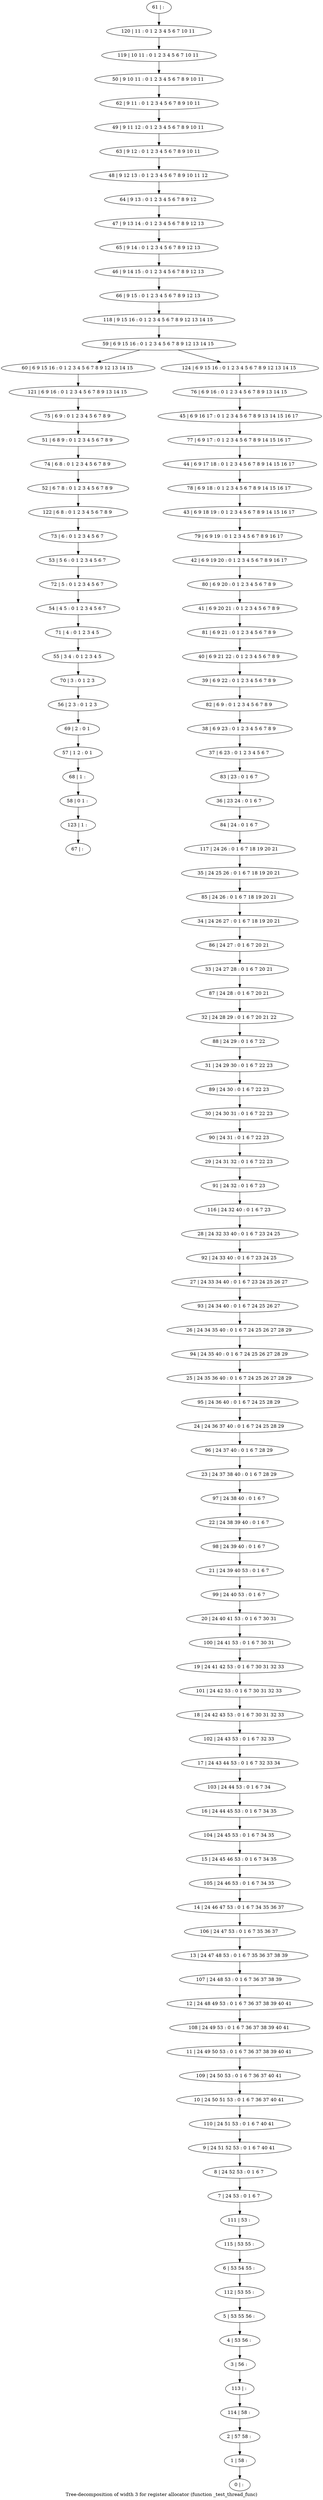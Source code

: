 digraph G {
graph [label="Tree-decomposition of width 3 for register allocator (function _test_thread_func)"]
0[label="0 | : "];
1[label="1 | 58 : "];
2[label="2 | 57 58 : "];
3[label="3 | 56 : "];
4[label="4 | 53 56 : "];
5[label="5 | 53 55 56 : "];
6[label="6 | 53 54 55 : "];
7[label="7 | 24 53 : 0 1 6 7 "];
8[label="8 | 24 52 53 : 0 1 6 7 "];
9[label="9 | 24 51 52 53 : 0 1 6 7 40 41 "];
10[label="10 | 24 50 51 53 : 0 1 6 7 36 37 40 41 "];
11[label="11 | 24 49 50 53 : 0 1 6 7 36 37 38 39 40 41 "];
12[label="12 | 24 48 49 53 : 0 1 6 7 36 37 38 39 40 41 "];
13[label="13 | 24 47 48 53 : 0 1 6 7 35 36 37 38 39 "];
14[label="14 | 24 46 47 53 : 0 1 6 7 34 35 36 37 "];
15[label="15 | 24 45 46 53 : 0 1 6 7 34 35 "];
16[label="16 | 24 44 45 53 : 0 1 6 7 34 35 "];
17[label="17 | 24 43 44 53 : 0 1 6 7 32 33 34 "];
18[label="18 | 24 42 43 53 : 0 1 6 7 30 31 32 33 "];
19[label="19 | 24 41 42 53 : 0 1 6 7 30 31 32 33 "];
20[label="20 | 24 40 41 53 : 0 1 6 7 30 31 "];
21[label="21 | 24 39 40 53 : 0 1 6 7 "];
22[label="22 | 24 38 39 40 : 0 1 6 7 "];
23[label="23 | 24 37 38 40 : 0 1 6 7 28 29 "];
24[label="24 | 24 36 37 40 : 0 1 6 7 24 25 28 29 "];
25[label="25 | 24 35 36 40 : 0 1 6 7 24 25 26 27 28 29 "];
26[label="26 | 24 34 35 40 : 0 1 6 7 24 25 26 27 28 29 "];
27[label="27 | 24 33 34 40 : 0 1 6 7 23 24 25 26 27 "];
28[label="28 | 24 32 33 40 : 0 1 6 7 23 24 25 "];
29[label="29 | 24 31 32 : 0 1 6 7 22 23 "];
30[label="30 | 24 30 31 : 0 1 6 7 22 23 "];
31[label="31 | 24 29 30 : 0 1 6 7 22 23 "];
32[label="32 | 24 28 29 : 0 1 6 7 20 21 22 "];
33[label="33 | 24 27 28 : 0 1 6 7 20 21 "];
34[label="34 | 24 26 27 : 0 1 6 7 18 19 20 21 "];
35[label="35 | 24 25 26 : 0 1 6 7 18 19 20 21 "];
36[label="36 | 23 24 : 0 1 6 7 "];
37[label="37 | 6 23 : 0 1 2 3 4 5 6 7 "];
38[label="38 | 6 9 23 : 0 1 2 3 4 5 6 7 8 9 "];
39[label="39 | 6 9 22 : 0 1 2 3 4 5 6 7 8 9 "];
40[label="40 | 6 9 21 22 : 0 1 2 3 4 5 6 7 8 9 "];
41[label="41 | 6 9 20 21 : 0 1 2 3 4 5 6 7 8 9 "];
42[label="42 | 6 9 19 20 : 0 1 2 3 4 5 6 7 8 9 16 17 "];
43[label="43 | 6 9 18 19 : 0 1 2 3 4 5 6 7 8 9 14 15 16 17 "];
44[label="44 | 6 9 17 18 : 0 1 2 3 4 5 6 7 8 9 14 15 16 17 "];
45[label="45 | 6 9 16 17 : 0 1 2 3 4 5 6 7 8 9 13 14 15 16 17 "];
46[label="46 | 9 14 15 : 0 1 2 3 4 5 6 7 8 9 12 13 "];
47[label="47 | 9 13 14 : 0 1 2 3 4 5 6 7 8 9 12 13 "];
48[label="48 | 9 12 13 : 0 1 2 3 4 5 6 7 8 9 10 11 12 "];
49[label="49 | 9 11 12 : 0 1 2 3 4 5 6 7 8 9 10 11 "];
50[label="50 | 9 10 11 : 0 1 2 3 4 5 6 7 8 9 10 11 "];
51[label="51 | 6 8 9 : 0 1 2 3 4 5 6 7 8 9 "];
52[label="52 | 6 7 8 : 0 1 2 3 4 5 6 7 8 9 "];
53[label="53 | 5 6 : 0 1 2 3 4 5 6 7 "];
54[label="54 | 4 5 : 0 1 2 3 4 5 6 7 "];
55[label="55 | 3 4 : 0 1 2 3 4 5 "];
56[label="56 | 2 3 : 0 1 2 3 "];
57[label="57 | 1 2 : 0 1 "];
58[label="58 | 0 1 : "];
59[label="59 | 6 9 15 16 : 0 1 2 3 4 5 6 7 8 9 12 13 14 15 "];
60[label="60 | 6 9 15 16 : 0 1 2 3 4 5 6 7 8 9 12 13 14 15 "];
61[label="61 | : "];
62[label="62 | 9 11 : 0 1 2 3 4 5 6 7 8 9 10 11 "];
63[label="63 | 9 12 : 0 1 2 3 4 5 6 7 8 9 10 11 "];
64[label="64 | 9 13 : 0 1 2 3 4 5 6 7 8 9 12 "];
65[label="65 | 9 14 : 0 1 2 3 4 5 6 7 8 9 12 13 "];
66[label="66 | 9 15 : 0 1 2 3 4 5 6 7 8 9 12 13 "];
67[label="67 | : "];
68[label="68 | 1 : "];
69[label="69 | 2 : 0 1 "];
70[label="70 | 3 : 0 1 2 3 "];
71[label="71 | 4 : 0 1 2 3 4 5 "];
72[label="72 | 5 : 0 1 2 3 4 5 6 7 "];
73[label="73 | 6 : 0 1 2 3 4 5 6 7 "];
74[label="74 | 6 8 : 0 1 2 3 4 5 6 7 8 9 "];
75[label="75 | 6 9 : 0 1 2 3 4 5 6 7 8 9 "];
76[label="76 | 6 9 16 : 0 1 2 3 4 5 6 7 8 9 13 14 15 "];
77[label="77 | 6 9 17 : 0 1 2 3 4 5 6 7 8 9 14 15 16 17 "];
78[label="78 | 6 9 18 : 0 1 2 3 4 5 6 7 8 9 14 15 16 17 "];
79[label="79 | 6 9 19 : 0 1 2 3 4 5 6 7 8 9 16 17 "];
80[label="80 | 6 9 20 : 0 1 2 3 4 5 6 7 8 9 "];
81[label="81 | 6 9 21 : 0 1 2 3 4 5 6 7 8 9 "];
82[label="82 | 6 9 : 0 1 2 3 4 5 6 7 8 9 "];
83[label="83 | 23 : 0 1 6 7 "];
84[label="84 | 24 : 0 1 6 7 "];
85[label="85 | 24 26 : 0 1 6 7 18 19 20 21 "];
86[label="86 | 24 27 : 0 1 6 7 20 21 "];
87[label="87 | 24 28 : 0 1 6 7 20 21 "];
88[label="88 | 24 29 : 0 1 6 7 22 "];
89[label="89 | 24 30 : 0 1 6 7 22 23 "];
90[label="90 | 24 31 : 0 1 6 7 22 23 "];
91[label="91 | 24 32 : 0 1 6 7 23 "];
92[label="92 | 24 33 40 : 0 1 6 7 23 24 25 "];
93[label="93 | 24 34 40 : 0 1 6 7 24 25 26 27 "];
94[label="94 | 24 35 40 : 0 1 6 7 24 25 26 27 28 29 "];
95[label="95 | 24 36 40 : 0 1 6 7 24 25 28 29 "];
96[label="96 | 24 37 40 : 0 1 6 7 28 29 "];
97[label="97 | 24 38 40 : 0 1 6 7 "];
98[label="98 | 24 39 40 : 0 1 6 7 "];
99[label="99 | 24 40 53 : 0 1 6 7 "];
100[label="100 | 24 41 53 : 0 1 6 7 30 31 "];
101[label="101 | 24 42 53 : 0 1 6 7 30 31 32 33 "];
102[label="102 | 24 43 53 : 0 1 6 7 32 33 "];
103[label="103 | 24 44 53 : 0 1 6 7 34 "];
104[label="104 | 24 45 53 : 0 1 6 7 34 35 "];
105[label="105 | 24 46 53 : 0 1 6 7 34 35 "];
106[label="106 | 24 47 53 : 0 1 6 7 35 36 37 "];
107[label="107 | 24 48 53 : 0 1 6 7 36 37 38 39 "];
108[label="108 | 24 49 53 : 0 1 6 7 36 37 38 39 40 41 "];
109[label="109 | 24 50 53 : 0 1 6 7 36 37 40 41 "];
110[label="110 | 24 51 53 : 0 1 6 7 40 41 "];
111[label="111 | 53 : "];
112[label="112 | 53 55 : "];
113[label="113 | : "];
114[label="114 | 58 : "];
115[label="115 | 53 55 : "];
116[label="116 | 24 32 40 : 0 1 6 7 23 "];
117[label="117 | 24 26 : 0 1 6 7 18 19 20 21 "];
118[label="118 | 9 15 16 : 0 1 2 3 4 5 6 7 8 9 12 13 14 15 "];
119[label="119 | 10 11 : 0 1 2 3 4 5 6 7 10 11 "];
120[label="120 | 11 : 0 1 2 3 4 5 6 7 10 11 "];
121[label="121 | 6 9 16 : 0 1 2 3 4 5 6 7 8 9 13 14 15 "];
122[label="122 | 6 8 : 0 1 2 3 4 5 6 7 8 9 "];
123[label="123 | 1 : "];
124[label="124 | 6 9 15 16 : 0 1 2 3 4 5 6 7 8 9 12 13 14 15 "];
68->58 ;
57->68 ;
69->57 ;
56->69 ;
70->56 ;
55->70 ;
71->55 ;
54->71 ;
72->54 ;
53->72 ;
73->53 ;
74->52 ;
51->74 ;
75->51 ;
121->75 ;
60->121 ;
122->73 ;
52->122 ;
123->67 ;
58->123 ;
61->120 ;
120->119 ;
119->50 ;
50->62 ;
62->49 ;
49->63 ;
63->48 ;
48->64 ;
64->47 ;
47->65 ;
65->46 ;
46->66 ;
66->118 ;
118->59 ;
76->45 ;
45->77 ;
77->44 ;
44->78 ;
78->43 ;
43->79 ;
79->42 ;
42->80 ;
80->41 ;
41->81 ;
81->40 ;
40->39 ;
39->82 ;
82->38 ;
38->37 ;
37->83 ;
83->36 ;
36->84 ;
84->117 ;
117->35 ;
35->85 ;
85->34 ;
34->86 ;
86->33 ;
33->87 ;
87->32 ;
32->88 ;
88->31 ;
31->89 ;
89->30 ;
30->90 ;
90->29 ;
29->91 ;
91->116 ;
116->28 ;
28->92 ;
92->27 ;
27->93 ;
93->26 ;
26->94 ;
94->25 ;
25->95 ;
95->24 ;
24->96 ;
96->23 ;
23->97 ;
97->22 ;
22->98 ;
98->21 ;
21->99 ;
99->20 ;
20->100 ;
100->19 ;
19->101 ;
101->18 ;
18->102 ;
102->17 ;
17->103 ;
103->16 ;
16->104 ;
104->15 ;
15->105 ;
105->14 ;
14->106 ;
106->13 ;
13->107 ;
107->12 ;
12->108 ;
108->11 ;
11->109 ;
109->10 ;
10->110 ;
110->9 ;
9->8 ;
8->7 ;
7->111 ;
111->115 ;
115->6 ;
6->112 ;
112->5 ;
5->4 ;
4->3 ;
3->113 ;
113->114 ;
114->2 ;
2->1 ;
1->0 ;
124->76 ;
59->60 ;
59->124 ;
}
